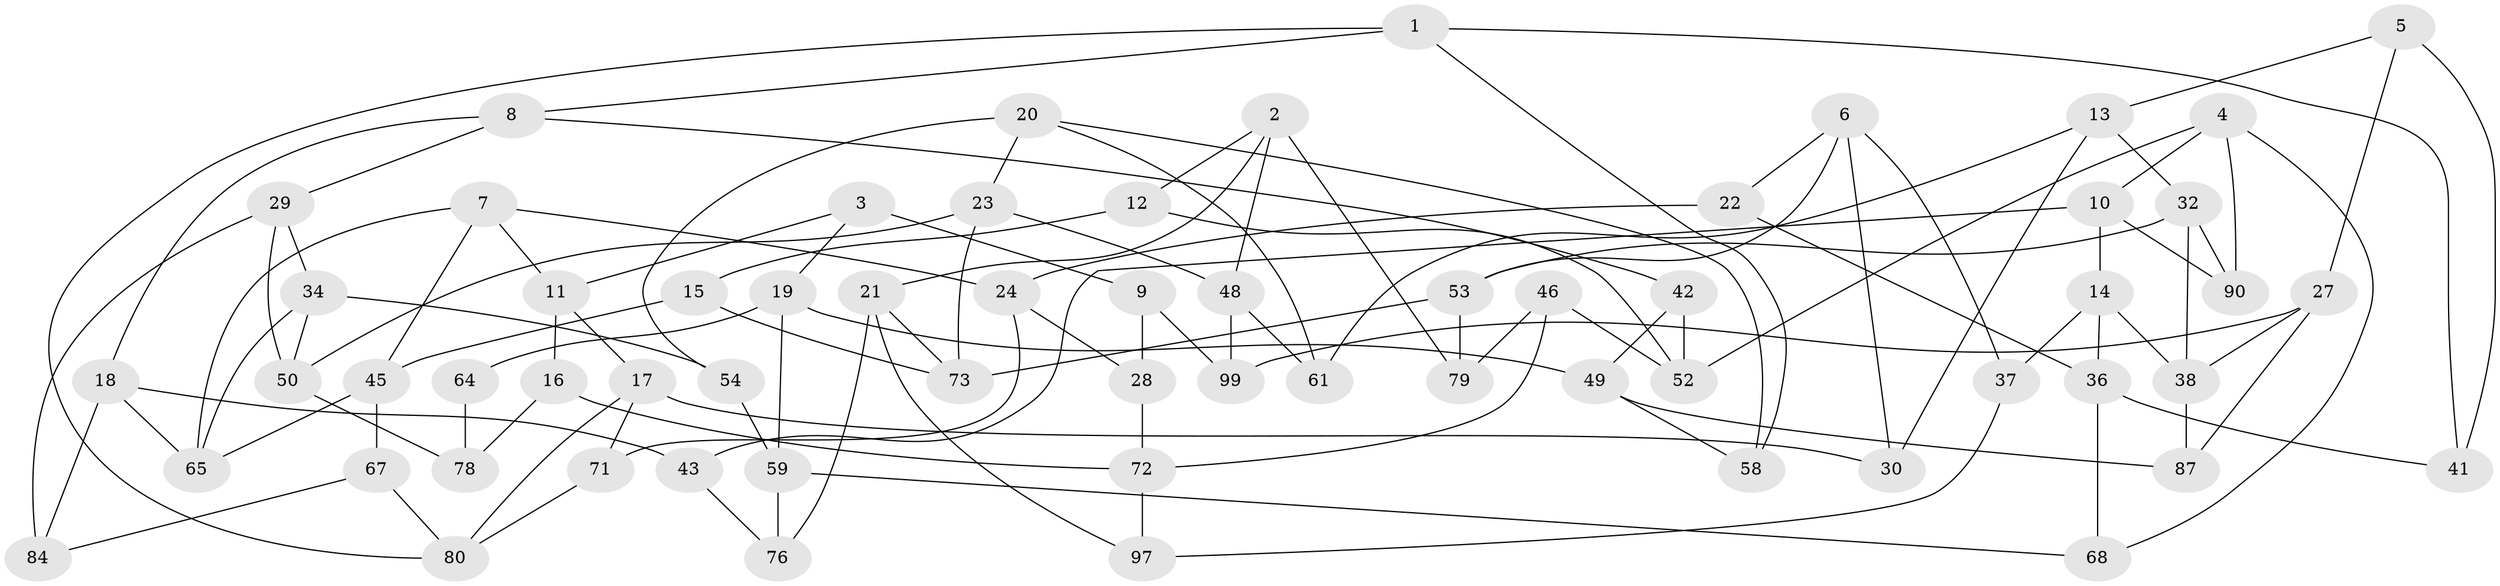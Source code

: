 // original degree distribution, {3: 1.0}
// Generated by graph-tools (version 1.1) at 2025/39/02/21/25 10:39:00]
// undirected, 63 vertices, 111 edges
graph export_dot {
graph [start="1"]
  node [color=gray90,style=filled];
  1 [super="+55"];
  2 [super="+75"];
  3 [super="+85"];
  4 [super="+39"];
  5;
  6 [super="+56"];
  7 [super="+94"];
  8 [super="+60"];
  9 [super="+33"];
  10 [super="+89"];
  11 [super="+96"];
  12;
  13 [super="+25"];
  14 [super="+35"];
  15;
  16;
  17 [super="+70"];
  18 [super="+63"];
  19 [super="+74"];
  20 [super="+26"];
  21 [super="+44"];
  22;
  23 [super="+31"];
  24 [super="+51"];
  27 [super="+47"];
  28;
  29 [super="+69"];
  30;
  32 [super="+91"];
  34 [super="+57"];
  36 [super="+81"];
  37;
  38 [super="+40"];
  41;
  42;
  43;
  45 [super="+82"];
  46;
  48 [super="+98"];
  49 [super="+62"];
  50 [super="+77"];
  52 [super="+86"];
  53 [super="+100"];
  54;
  58;
  59 [super="+93"];
  61;
  64;
  65 [super="+66"];
  67;
  68;
  71;
  72 [super="+88"];
  73 [super="+83"];
  76;
  78 [super="+92"];
  79;
  80 [super="+95"];
  84;
  87;
  90;
  97;
  99;
  1 -- 41;
  1 -- 58;
  1 -- 80;
  1 -- 8;
  2 -- 12;
  2 -- 79;
  2 -- 48;
  2 -- 21;
  3 -- 19;
  3 -- 11;
  3 -- 9 [weight=2];
  4 -- 90;
  4 -- 10;
  4 -- 68;
  4 -- 52;
  5 -- 41;
  5 -- 13;
  5 -- 27;
  6 -- 30;
  6 -- 37;
  6 -- 53;
  6 -- 22;
  7 -- 45;
  7 -- 11;
  7 -- 65;
  7 -- 24;
  8 -- 42;
  8 -- 18;
  8 -- 29;
  9 -- 99;
  9 -- 28;
  10 -- 43;
  10 -- 90;
  10 -- 14;
  11 -- 16;
  11 -- 17;
  12 -- 15;
  12 -- 52;
  13 -- 30;
  13 -- 61;
  13 -- 32;
  14 -- 36;
  14 -- 38;
  14 -- 37;
  15 -- 73;
  15 -- 45;
  16 -- 78;
  16 -- 72;
  17 -- 71;
  17 -- 80;
  17 -- 30;
  18 -- 43;
  18 -- 65;
  18 -- 84;
  19 -- 59;
  19 -- 64;
  19 -- 49;
  20 -- 54;
  20 -- 58;
  20 -- 61;
  20 -- 23;
  21 -- 97;
  21 -- 76;
  21 -- 73;
  22 -- 36;
  22 -- 24;
  23 -- 48;
  23 -- 50;
  23 -- 73;
  24 -- 71;
  24 -- 28;
  27 -- 87;
  27 -- 38;
  27 -- 99;
  28 -- 72;
  29 -- 84;
  29 -- 50;
  29 -- 34;
  32 -- 53;
  32 -- 38;
  32 -- 90;
  34 -- 50;
  34 -- 54;
  34 -- 65;
  36 -- 41;
  36 -- 68;
  37 -- 97;
  38 -- 87;
  42 -- 52;
  42 -- 49;
  43 -- 76;
  45 -- 67;
  45 -- 65;
  46 -- 52;
  46 -- 79;
  46 -- 72;
  48 -- 61;
  48 -- 99;
  49 -- 58;
  49 -- 87;
  50 -- 78;
  53 -- 79;
  53 -- 73;
  54 -- 59;
  59 -- 68;
  59 -- 76;
  64 -- 78 [weight=2];
  67 -- 84;
  67 -- 80;
  71 -- 80;
  72 -- 97;
}
